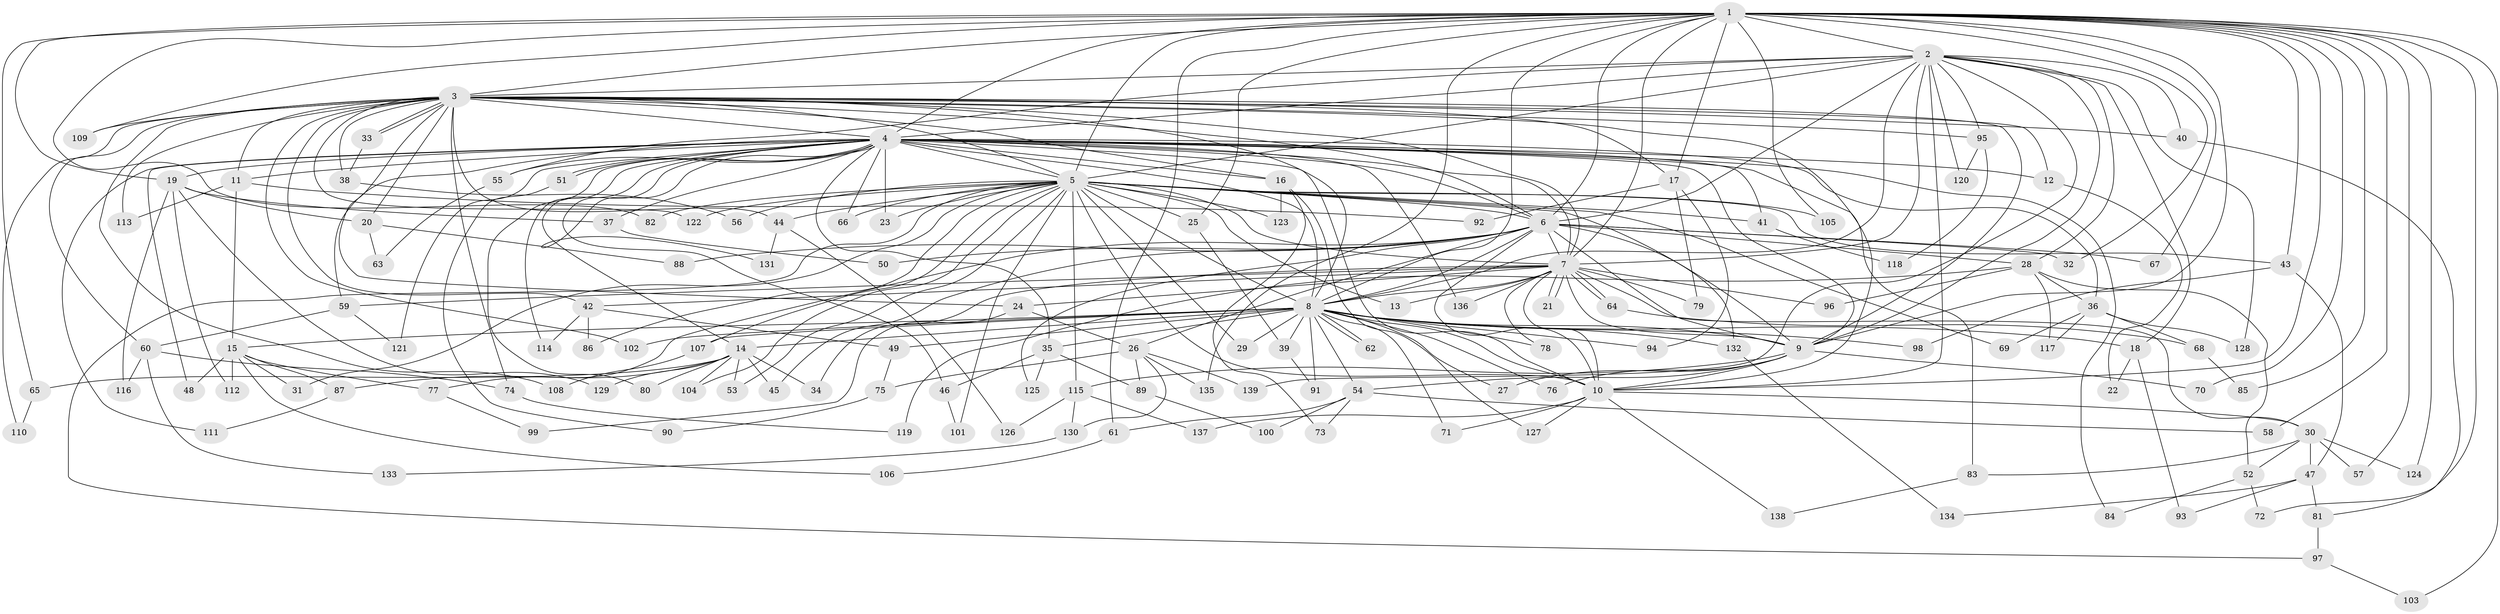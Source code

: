// coarse degree distribution, {28: 0.009174311926605505, 35: 0.009174311926605505, 27: 0.009174311926605505, 32: 0.009174311926605505, 18: 0.009174311926605505, 20: 0.009174311926605505, 25: 0.009174311926605505, 11: 0.009174311926605505, 12: 0.009174311926605505, 5: 0.05504587155963303, 3: 0.21100917431192662, 2: 0.5045871559633027, 10: 0.01834862385321101, 8: 0.009174311926605505, 4: 0.05504587155963303, 7: 0.03669724770642202, 6: 0.01834862385321101, 1: 0.009174311926605505}
// Generated by graph-tools (version 1.1) at 2025/23/03/03/25 07:23:38]
// undirected, 139 vertices, 303 edges
graph export_dot {
graph [start="1"]
  node [color=gray90,style=filled];
  1;
  2;
  3;
  4;
  5;
  6;
  7;
  8;
  9;
  10;
  11;
  12;
  13;
  14;
  15;
  16;
  17;
  18;
  19;
  20;
  21;
  22;
  23;
  24;
  25;
  26;
  27;
  28;
  29;
  30;
  31;
  32;
  33;
  34;
  35;
  36;
  37;
  38;
  39;
  40;
  41;
  42;
  43;
  44;
  45;
  46;
  47;
  48;
  49;
  50;
  51;
  52;
  53;
  54;
  55;
  56;
  57;
  58;
  59;
  60;
  61;
  62;
  63;
  64;
  65;
  66;
  67;
  68;
  69;
  70;
  71;
  72;
  73;
  74;
  75;
  76;
  77;
  78;
  79;
  80;
  81;
  82;
  83;
  84;
  85;
  86;
  87;
  88;
  89;
  90;
  91;
  92;
  93;
  94;
  95;
  96;
  97;
  98;
  99;
  100;
  101;
  102;
  103;
  104;
  105;
  106;
  107;
  108;
  109;
  110;
  111;
  112;
  113;
  114;
  115;
  116;
  117;
  118;
  119;
  120;
  121;
  122;
  123;
  124;
  125;
  126;
  127;
  128;
  129;
  130;
  131;
  132;
  133;
  134;
  135;
  136;
  137;
  138;
  139;
  1 -- 2;
  1 -- 3;
  1 -- 4;
  1 -- 5;
  1 -- 6;
  1 -- 7;
  1 -- 8;
  1 -- 9;
  1 -- 10;
  1 -- 17;
  1 -- 19;
  1 -- 25;
  1 -- 32;
  1 -- 43;
  1 -- 57;
  1 -- 58;
  1 -- 61;
  1 -- 65;
  1 -- 67;
  1 -- 70;
  1 -- 72;
  1 -- 82;
  1 -- 85;
  1 -- 103;
  1 -- 105;
  1 -- 109;
  1 -- 124;
  1 -- 135;
  2 -- 3;
  2 -- 4;
  2 -- 5;
  2 -- 6;
  2 -- 7;
  2 -- 8;
  2 -- 9;
  2 -- 10;
  2 -- 18;
  2 -- 28;
  2 -- 40;
  2 -- 55;
  2 -- 95;
  2 -- 120;
  2 -- 128;
  2 -- 139;
  3 -- 4;
  3 -- 5;
  3 -- 6;
  3 -- 7;
  3 -- 8;
  3 -- 9;
  3 -- 10;
  3 -- 11;
  3 -- 12;
  3 -- 16;
  3 -- 17;
  3 -- 20;
  3 -- 24;
  3 -- 33;
  3 -- 33;
  3 -- 38;
  3 -- 40;
  3 -- 42;
  3 -- 44;
  3 -- 60;
  3 -- 74;
  3 -- 95;
  3 -- 102;
  3 -- 108;
  3 -- 109;
  3 -- 110;
  3 -- 113;
  3 -- 122;
  4 -- 5;
  4 -- 6;
  4 -- 7;
  4 -- 8;
  4 -- 9;
  4 -- 10;
  4 -- 11;
  4 -- 12;
  4 -- 14;
  4 -- 16;
  4 -- 19;
  4 -- 23;
  4 -- 35;
  4 -- 36;
  4 -- 37;
  4 -- 41;
  4 -- 46;
  4 -- 48;
  4 -- 51;
  4 -- 51;
  4 -- 55;
  4 -- 59;
  4 -- 66;
  4 -- 80;
  4 -- 83;
  4 -- 84;
  4 -- 111;
  4 -- 114;
  4 -- 121;
  4 -- 131;
  4 -- 136;
  5 -- 6;
  5 -- 7;
  5 -- 8;
  5 -- 9;
  5 -- 10;
  5 -- 13;
  5 -- 23;
  5 -- 25;
  5 -- 29;
  5 -- 31;
  5 -- 41;
  5 -- 43;
  5 -- 44;
  5 -- 53;
  5 -- 56;
  5 -- 66;
  5 -- 69;
  5 -- 82;
  5 -- 86;
  5 -- 97;
  5 -- 101;
  5 -- 104;
  5 -- 105;
  5 -- 107;
  5 -- 115;
  5 -- 122;
  5 -- 123;
  6 -- 7;
  6 -- 8;
  6 -- 9;
  6 -- 10;
  6 -- 26;
  6 -- 28;
  6 -- 32;
  6 -- 45;
  6 -- 50;
  6 -- 67;
  6 -- 77;
  6 -- 88;
  6 -- 125;
  6 -- 132;
  7 -- 8;
  7 -- 9;
  7 -- 10;
  7 -- 13;
  7 -- 21;
  7 -- 21;
  7 -- 24;
  7 -- 30;
  7 -- 34;
  7 -- 42;
  7 -- 59;
  7 -- 64;
  7 -- 64;
  7 -- 78;
  7 -- 79;
  7 -- 96;
  7 -- 136;
  8 -- 9;
  8 -- 10;
  8 -- 14;
  8 -- 15;
  8 -- 18;
  8 -- 27;
  8 -- 29;
  8 -- 35;
  8 -- 39;
  8 -- 49;
  8 -- 54;
  8 -- 62;
  8 -- 62;
  8 -- 71;
  8 -- 76;
  8 -- 78;
  8 -- 91;
  8 -- 94;
  8 -- 98;
  8 -- 102;
  8 -- 107;
  8 -- 132;
  9 -- 10;
  9 -- 27;
  9 -- 54;
  9 -- 70;
  9 -- 76;
  9 -- 115;
  10 -- 30;
  10 -- 71;
  10 -- 127;
  10 -- 137;
  10 -- 138;
  11 -- 15;
  11 -- 92;
  11 -- 113;
  12 -- 22;
  14 -- 34;
  14 -- 45;
  14 -- 53;
  14 -- 65;
  14 -- 80;
  14 -- 87;
  14 -- 104;
  14 -- 129;
  15 -- 31;
  15 -- 48;
  15 -- 77;
  15 -- 87;
  15 -- 106;
  15 -- 112;
  16 -- 73;
  16 -- 123;
  16 -- 127;
  17 -- 79;
  17 -- 92;
  17 -- 94;
  18 -- 22;
  18 -- 93;
  19 -- 20;
  19 -- 37;
  19 -- 112;
  19 -- 116;
  19 -- 129;
  20 -- 63;
  20 -- 88;
  24 -- 26;
  24 -- 99;
  25 -- 39;
  26 -- 75;
  26 -- 89;
  26 -- 130;
  26 -- 135;
  26 -- 139;
  28 -- 36;
  28 -- 52;
  28 -- 96;
  28 -- 117;
  28 -- 119;
  30 -- 47;
  30 -- 52;
  30 -- 57;
  30 -- 83;
  30 -- 124;
  33 -- 38;
  35 -- 46;
  35 -- 89;
  35 -- 125;
  36 -- 68;
  36 -- 69;
  36 -- 117;
  36 -- 128;
  37 -- 50;
  38 -- 56;
  39 -- 91;
  40 -- 81;
  41 -- 118;
  42 -- 49;
  42 -- 86;
  42 -- 114;
  43 -- 47;
  43 -- 98;
  44 -- 126;
  44 -- 131;
  46 -- 101;
  47 -- 81;
  47 -- 93;
  47 -- 134;
  49 -- 75;
  51 -- 90;
  52 -- 72;
  52 -- 84;
  54 -- 58;
  54 -- 61;
  54 -- 73;
  54 -- 100;
  55 -- 63;
  59 -- 60;
  59 -- 121;
  60 -- 74;
  60 -- 116;
  60 -- 133;
  61 -- 106;
  64 -- 68;
  65 -- 110;
  68 -- 85;
  74 -- 119;
  75 -- 90;
  77 -- 99;
  81 -- 97;
  83 -- 138;
  87 -- 111;
  89 -- 100;
  95 -- 118;
  95 -- 120;
  97 -- 103;
  107 -- 108;
  115 -- 126;
  115 -- 130;
  115 -- 137;
  130 -- 133;
  132 -- 134;
}
